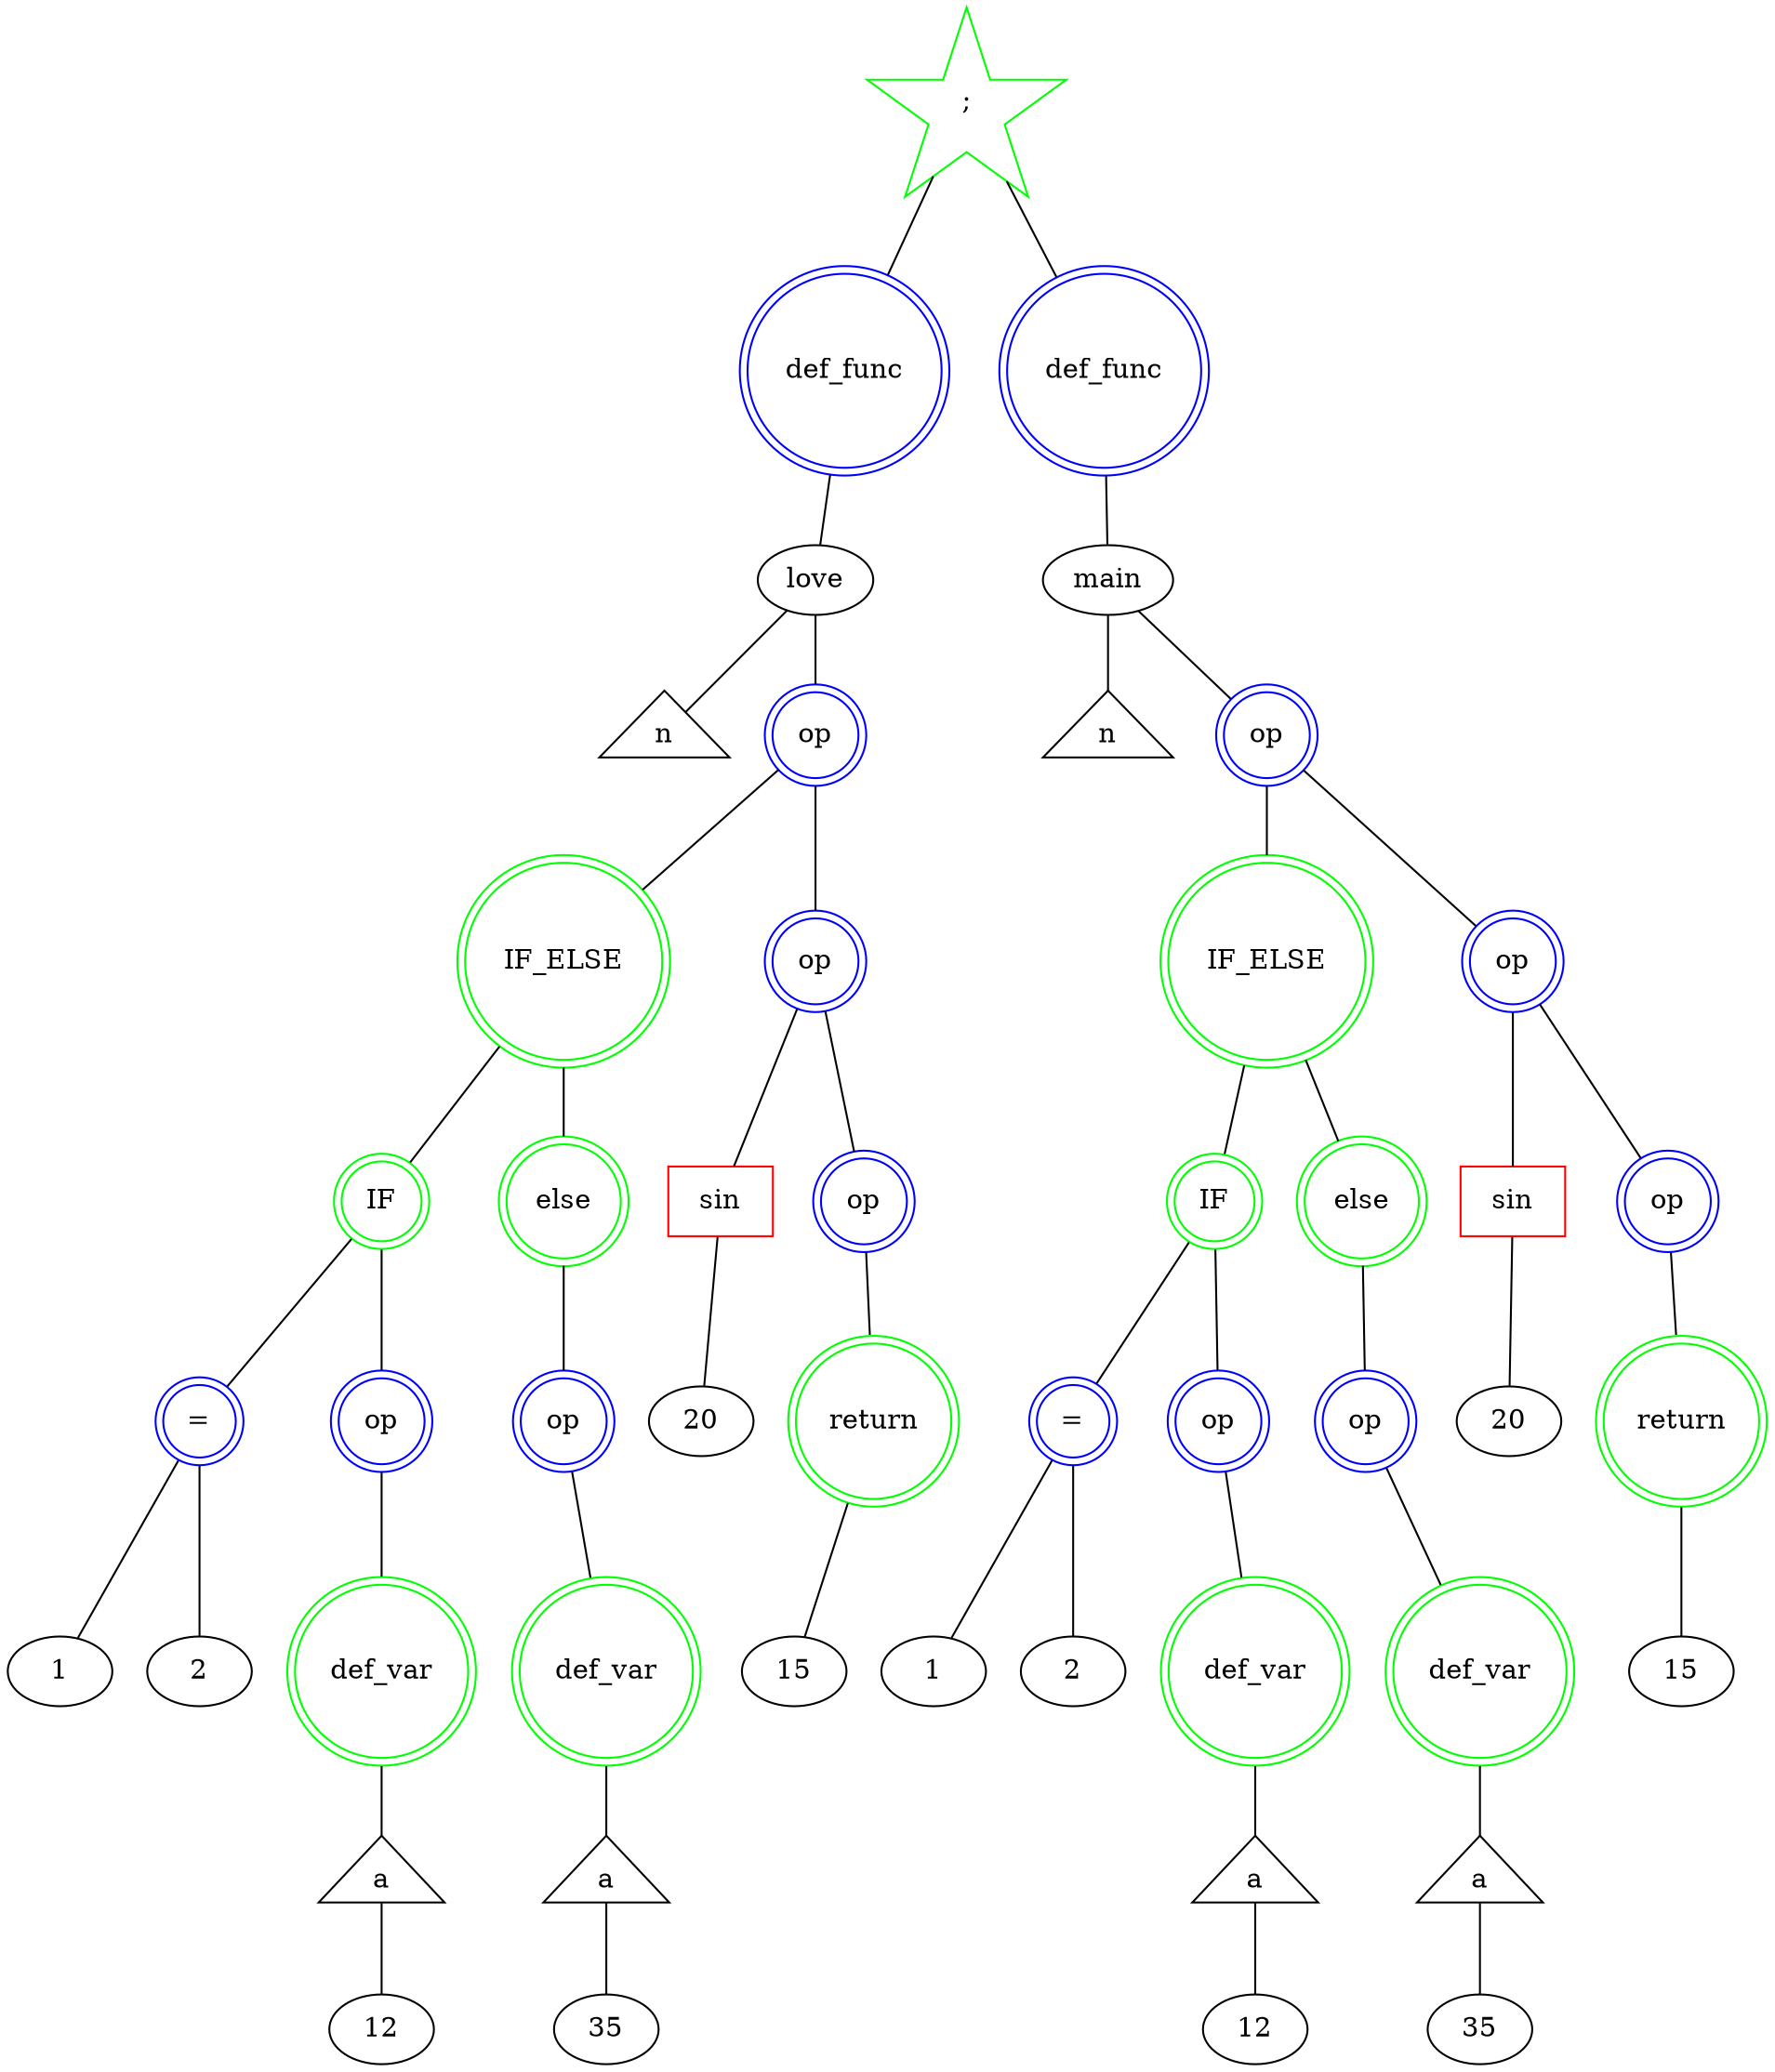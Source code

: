 graph astdump {
_0P[shape=star, color=green,label=";"]
_0P -- _15DF;
_15DF[shape=doublecircle, color=blue,label="def_func"]
_0P -- _31DF;
_31DF[shape=doublecircle, color=blue,label="def_func"]
_15DF[shape=doublecircle, color=blue,label="def_func"]
_15DF -- _14FN;
_14FN [label="love"]
_14FN -- _3V;
_3V [shape=triangle,label="n"]
_14FN -- _9OP;
_9OP[shape=doublecircle, color=blue,label="op"]
_9OP -- _6SO;
_9OP -- _11OP;
_6SO[shape=doublecircle, color=green,label="IF_ELSE"]
_6SO -- _7SO;
_6SO -- _3SO;
_7SO[shape=doublecircle, color=green,label="IF"]
_7SO -- _5BOP;
_7SO -- _3OP;
_5BOP[shape=doublecircle, color=blue,label="="]
_5BOP -- _8N1;
_8N1 [label="1"]
_5BOP -- _10N2;
_10N2 [label="2"]
_3OP[shape=doublecircle, color=blue,label="op"]
_3OP -- _13SO;
_13SO[shape=doublecircle, color=green,label="def_var"]
_13SO -- _14V;
_14V [shape=triangle,label="a"]
_14V -- _16N12;
_16N12 [label="12"]
_3SO[shape=doublecircle, color=green,label="else"]
_3SO -- _6OP;
_6OP[shape=doublecircle, color=blue,label="op"]
_6OP -- _21SO;
_21SO[shape=doublecircle, color=green,label="def_var"]
_21SO -- _22V;
_22V [shape=triangle,label="a"]
_22V -- _24N35;
_24N35 [label="35"]
_11OP[shape=doublecircle, color=blue,label="op"]
_11OP -- _32MF7;
_32MF7 [label="7"]
_11OP -- _14OP;
_32MF7[shape=box, color=red,label="sin"]
_32MF7 -- _30N20;
_30N20 [label="20"]
_14OP[shape=doublecircle, color=blue,label="op"]
_14OP -- _11SO;
_11SO[shape=doublecircle, color=green,label="return"]
_11SO -- _34N15;
_34N15 [label="15"]
_31DF[shape=doublecircle, color=blue,label="def_func"]
_31DF -- _30FN;
_30FN [label="main"]
_30FN -- _41V;
_41V [shape=triangle,label="n"]
_30FN -- _25OP;
_25OP[shape=doublecircle, color=blue,label="op"]
_25OP -- _22SO;
_25OP -- _27OP;
_22SO[shape=doublecircle, color=green,label="IF_ELSE"]
_22SO -- _45SO;
_22SO -- _19SO;
_45SO[shape=doublecircle, color=green,label="IF"]
_45SO -- _21BOP;
_45SO -- _19OP;
_21BOP[shape=doublecircle, color=blue,label="="]
_21BOP -- _46N1;
_46N1 [label="1"]
_21BOP -- _48N2;
_48N2 [label="2"]
_19OP[shape=doublecircle, color=blue,label="op"]
_19OP -- _51SO;
_51SO[shape=doublecircle, color=green,label="def_var"]
_51SO -- _52V;
_52V [shape=triangle,label="a"]
_52V -- _54N12;
_54N12 [label="12"]
_19SO[shape=doublecircle, color=green,label="else"]
_19SO -- _22OP;
_22OP[shape=doublecircle, color=blue,label="op"]
_22OP -- _59SO;
_59SO[shape=doublecircle, color=green,label="def_var"]
_59SO -- _60V;
_60V [shape=triangle,label="a"]
_60V -- _62N35;
_62N35 [label="35"]
_27OP[shape=doublecircle, color=blue,label="op"]
_27OP -- _70MF7;
_70MF7 [label="7"]
_27OP -- _30OP;
_70MF7[shape=box, color=red,label="sin"]
_70MF7 -- _68N20;
_68N20 [label="20"]
_30OP[shape=doublecircle, color=blue,label="op"]
_30OP -- _27SO;
_27SO[shape=doublecircle, color=green,label="return"]
_27SO -- _72N15;
_72N15 [label="15"]
}
